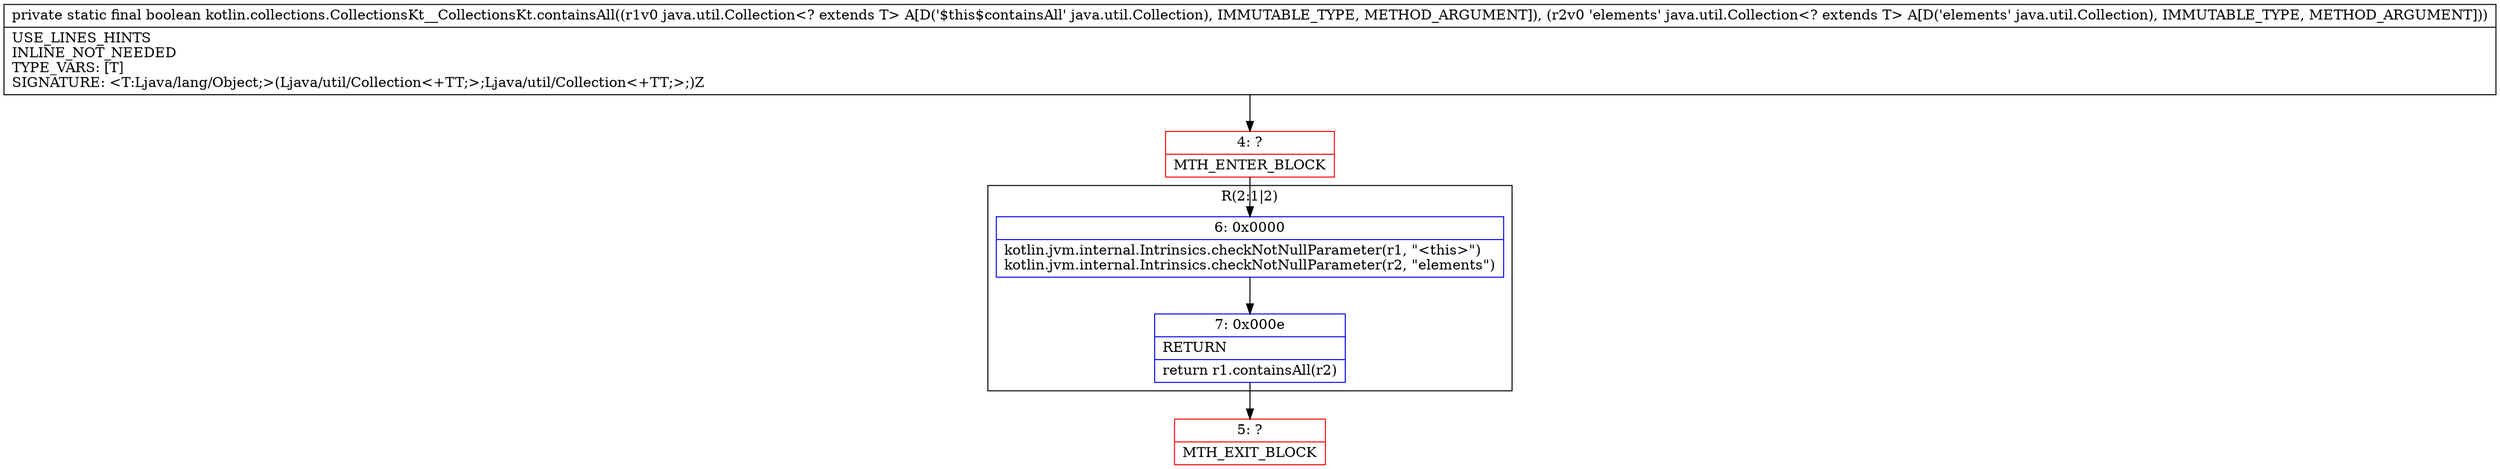 digraph "CFG forkotlin.collections.CollectionsKt__CollectionsKt.containsAll(Ljava\/util\/Collection;Ljava\/util\/Collection;)Z" {
subgraph cluster_Region_1533008302 {
label = "R(2:1|2)";
node [shape=record,color=blue];
Node_6 [shape=record,label="{6\:\ 0x0000|kotlin.jvm.internal.Intrinsics.checkNotNullParameter(r1, \"\<this\>\")\lkotlin.jvm.internal.Intrinsics.checkNotNullParameter(r2, \"elements\")\l}"];
Node_7 [shape=record,label="{7\:\ 0x000e|RETURN\l|return r1.containsAll(r2)\l}"];
}
Node_4 [shape=record,color=red,label="{4\:\ ?|MTH_ENTER_BLOCK\l}"];
Node_5 [shape=record,color=red,label="{5\:\ ?|MTH_EXIT_BLOCK\l}"];
MethodNode[shape=record,label="{private static final boolean kotlin.collections.CollectionsKt__CollectionsKt.containsAll((r1v0 java.util.Collection\<? extends T\> A[D('$this$containsAll' java.util.Collection), IMMUTABLE_TYPE, METHOD_ARGUMENT]), (r2v0 'elements' java.util.Collection\<? extends T\> A[D('elements' java.util.Collection), IMMUTABLE_TYPE, METHOD_ARGUMENT]))  | USE_LINES_HINTS\lINLINE_NOT_NEEDED\lTYPE_VARS: [T]\lSIGNATURE: \<T:Ljava\/lang\/Object;\>(Ljava\/util\/Collection\<+TT;\>;Ljava\/util\/Collection\<+TT;\>;)Z\l}"];
MethodNode -> Node_4;Node_6 -> Node_7;
Node_7 -> Node_5;
Node_4 -> Node_6;
}

